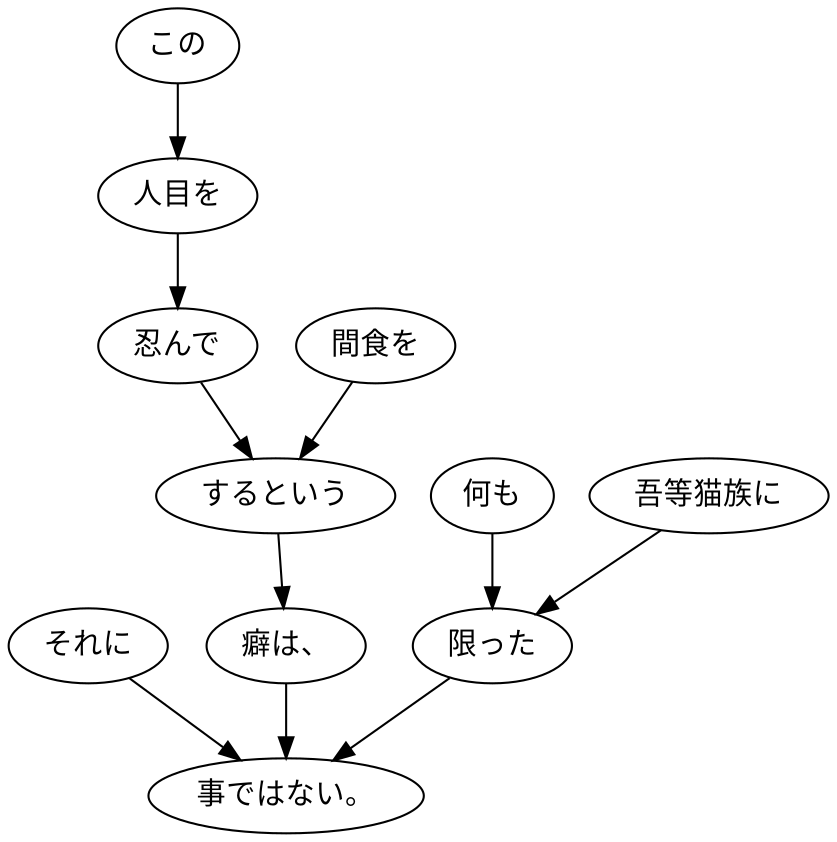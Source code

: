 digraph graph440 {
	node0 [label="それに"];
	node1 [label="この"];
	node2 [label="人目を"];
	node3 [label="忍んで"];
	node4 [label="間食を"];
	node5 [label="するという"];
	node6 [label="癖は、"];
	node7 [label="何も"];
	node8 [label="吾等猫族に"];
	node9 [label="限った"];
	node10 [label="事ではない。"];
	node0 -> node10;
	node1 -> node2;
	node2 -> node3;
	node3 -> node5;
	node4 -> node5;
	node5 -> node6;
	node6 -> node10;
	node7 -> node9;
	node8 -> node9;
	node9 -> node10;
}
